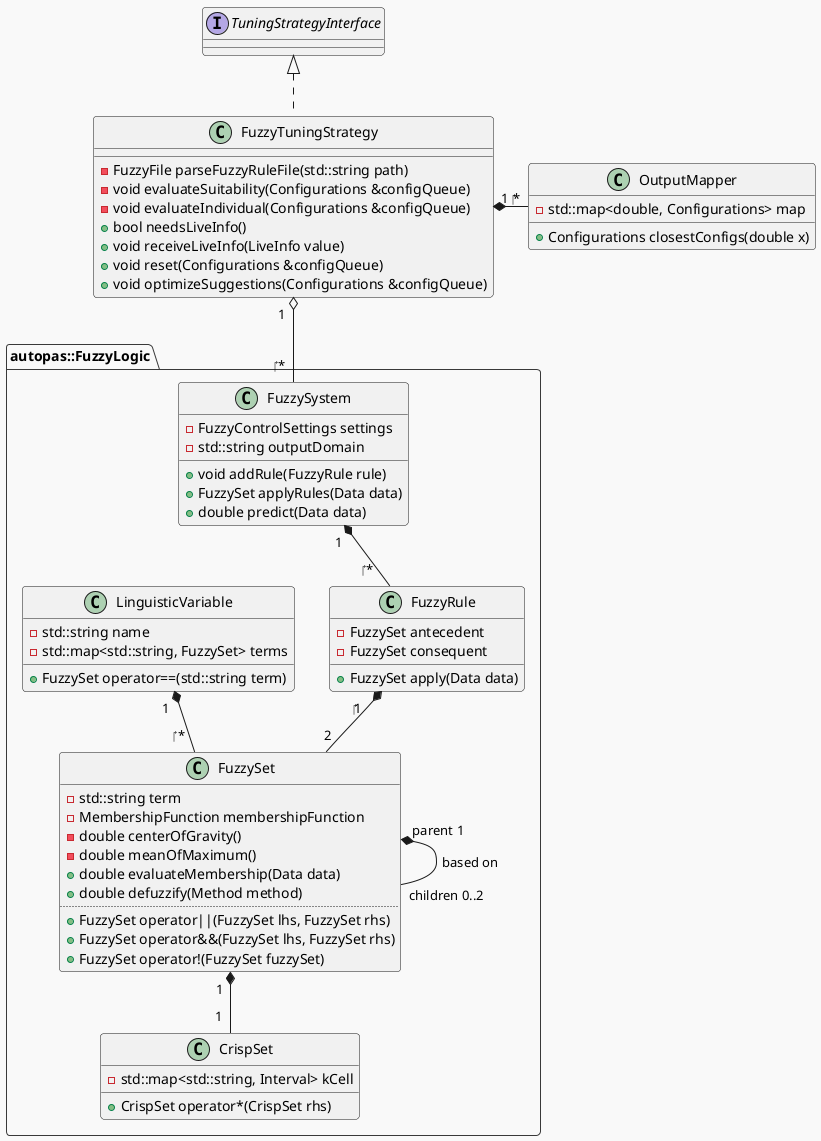 @startuml
!theme mars
namespace autopas::FuzzyLogic {

  class CrispSet {
    +CrispSet operator*(CrispSet rhs)
    -std::map<std::string, Interval> kCell
  }

  class FuzzySet {
    -std::string term
    -MembershipFunction membershipFunction
    -double centerOfGravity()
    -double meanOfMaximum()
    +double evaluateMembership(Data data)
    +double defuzzify(Method method)
    ..
    +FuzzySet operator||(FuzzySet lhs, FuzzySet rhs)
    +FuzzySet operator&&(FuzzySet lhs, FuzzySet rhs)
    +FuzzySet operator!(FuzzySet fuzzySet)
  }

  class LinguisticVariable {
    +FuzzySet operator==(std::string term)
    -std::string name
    -std::map<std::string, FuzzySet> terms
  }

  class FuzzyRule {
    -FuzzySet antecedent
    -FuzzySet consequent
    +FuzzySet apply(Data data)
  }

  class FuzzySystem {
    +void addRule(FuzzyRule rule)
    +FuzzySet applyRules(Data data)
    +double predict(Data data)
    -FuzzyControlSettings settings
    -std::string outputDomain
  }

}


class OutputMapper {
  +Configurations closestConfigs(double x)
  -std::map<double, Configurations> map
}

class FuzzyTuningStrategy {
  -FuzzyFile parseFuzzyRuleFile(std::string path)
  -void evaluateSuitability(Configurations &configQueue)
  -void evaluateIndividual(Configurations &configQueue)
  +bool needsLiveInfo()
  +void receiveLiveInfo(LiveInfo value)
  +void reset(Configurations &configQueue)
  +void optimizeSuggestions(Configurations &configQueue)
}



interface TuningStrategyInterface {}


FuzzySet "1  " *-- "1  " CrispSet 
FuzzySet " parent 1" *-- "children 0..2" FuzzySet : based on

LinguisticVariable "1  " *-- "‎ *  " FuzzySet 
FuzzyRule "‎1    " *-- "2 " FuzzySet 

FuzzySystem "1  " *-- "‎ *   " FuzzyRule 

FuzzyTuningStrategy "1  " o-- "‎ *  " FuzzySystem 
FuzzyTuningStrategy "1" *-r- "‎*" OutputMapper 
FuzzyTuningStrategy .u.|> TuningStrategyInterface


LinguisticVariable -r[hidden]- FuzzyRule
LinguisticVariable -u[hidden]- FuzzySystem 
@enduml